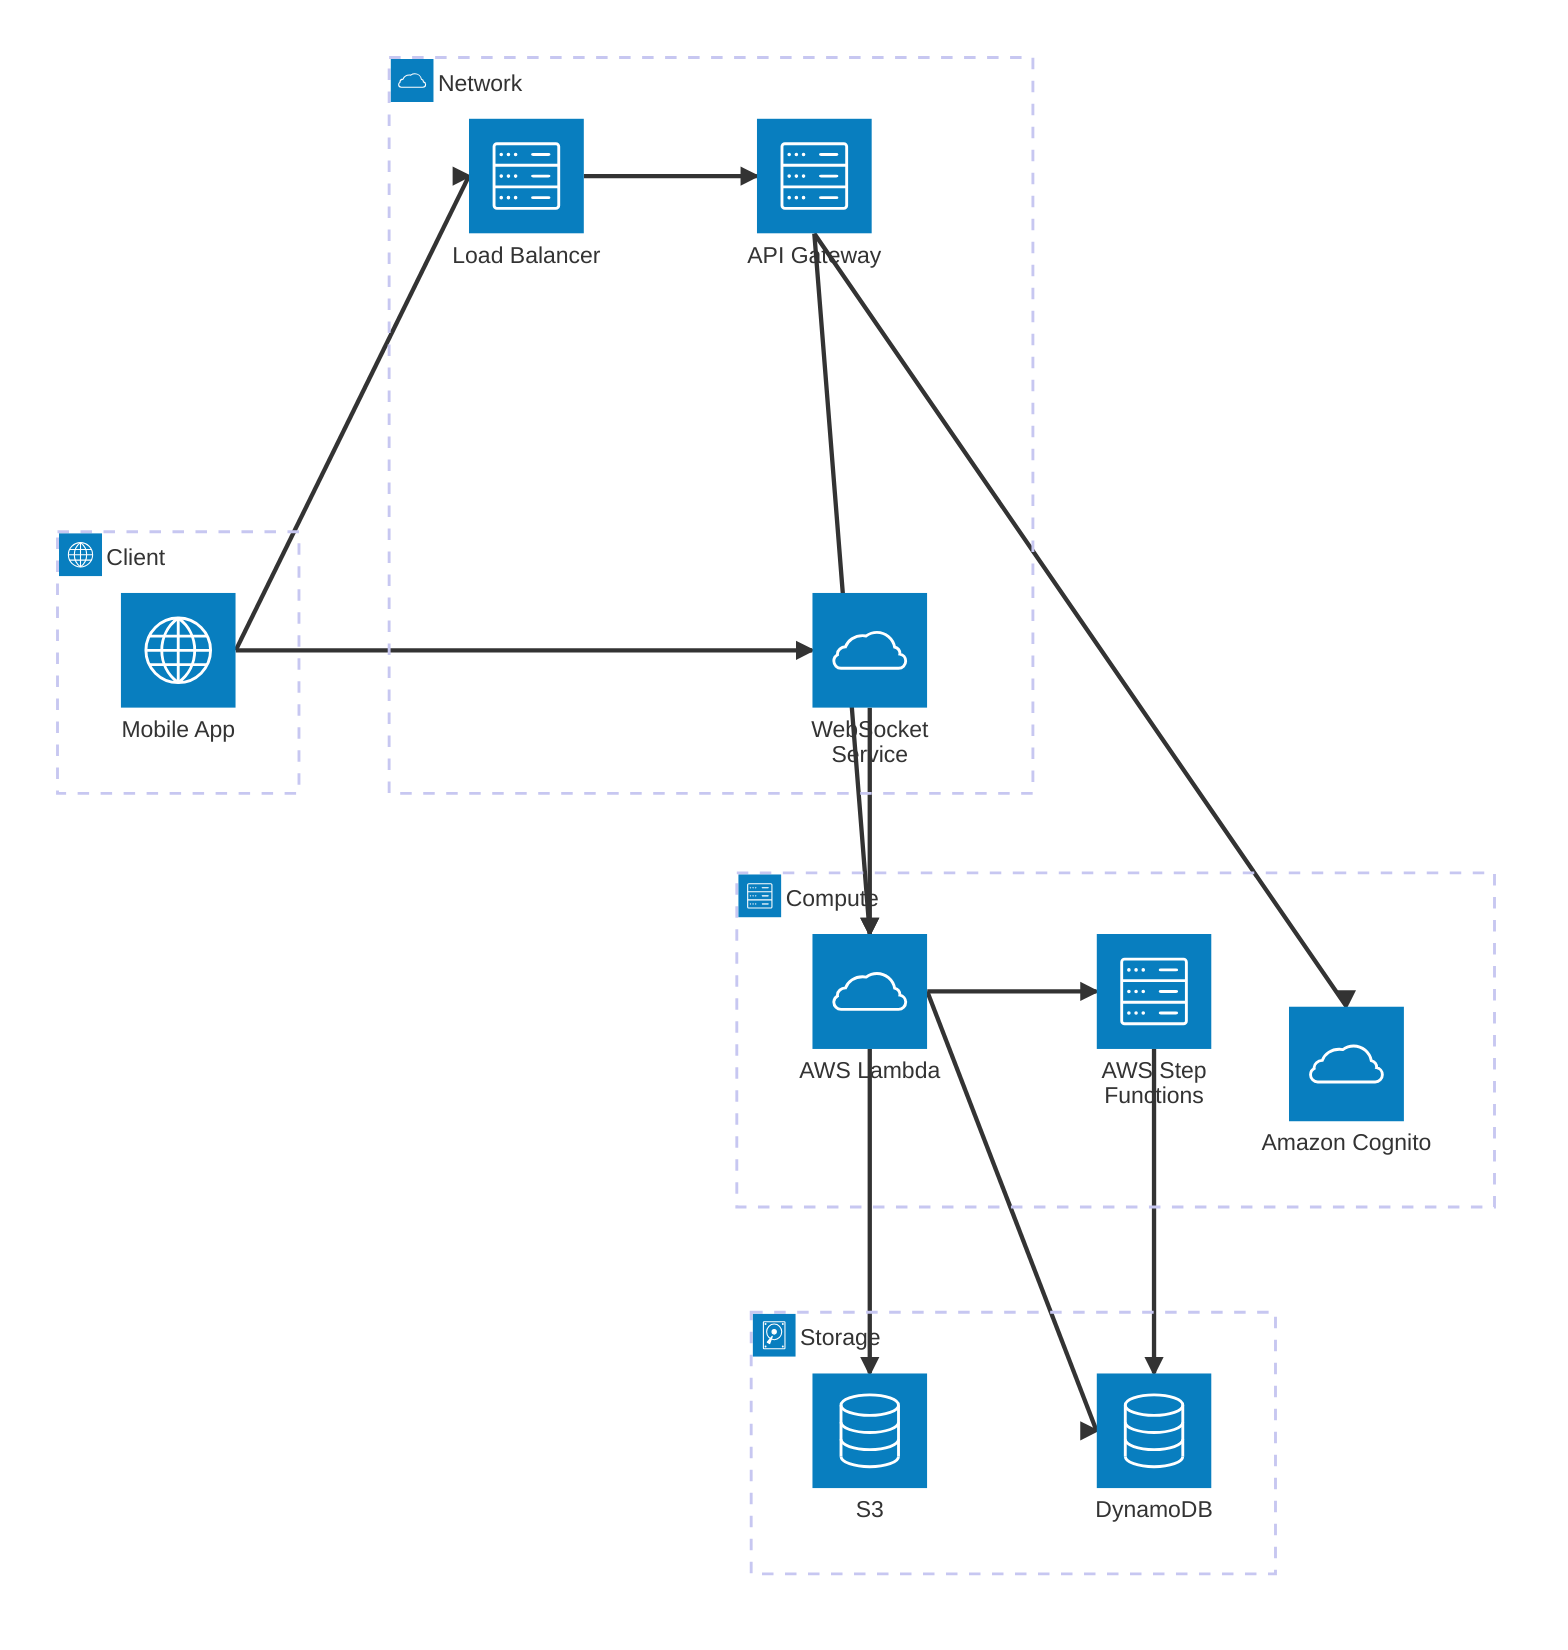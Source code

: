 architecture-beta
  %% Client Layer
  group client(internet)[Client]
  service mobileApp(internet)[Mobile App] in client

  %% Network Layer
  group network(cloud)[Network]
  service nlb(server)[Load Balancer] in network
  service apiGateway(server)[API Gateway] in network
  service webSocket(cloud)[WebSocket Service] in network

  %% Compute Layer
  group compute(server)[Compute]
  service cognito(cloud)[Amazon Cognito] in compute
  service lambdaFunc(cloud)[AWS Lambda] in compute
  service stepFunctions(server)[AWS Step Functions] in compute

  %% Storage Layer
  group storage(disk)[Storage]
  service dynamoDB(database)[DynamoDB] in storage
  service s3(database)[S3] in storage

  %% Core Flows
  mobileApp:R     --> L:nlb
  mobileApp:R     --> L:webSocket
  nlb:R           --> L:apiGateway
  apiGateway:B    --> T:cognito
  apiGateway:B    --> T:lambdaFunc
  webSocket:B     --> T:lambdaFunc
  lambdaFunc:R    --> L:dynamoDB
  lambdaFunc:B    --> T:s3
  lambdaFunc:R    --> L:stepFunctions
  stepFunctions:B --> T:dynamoDB